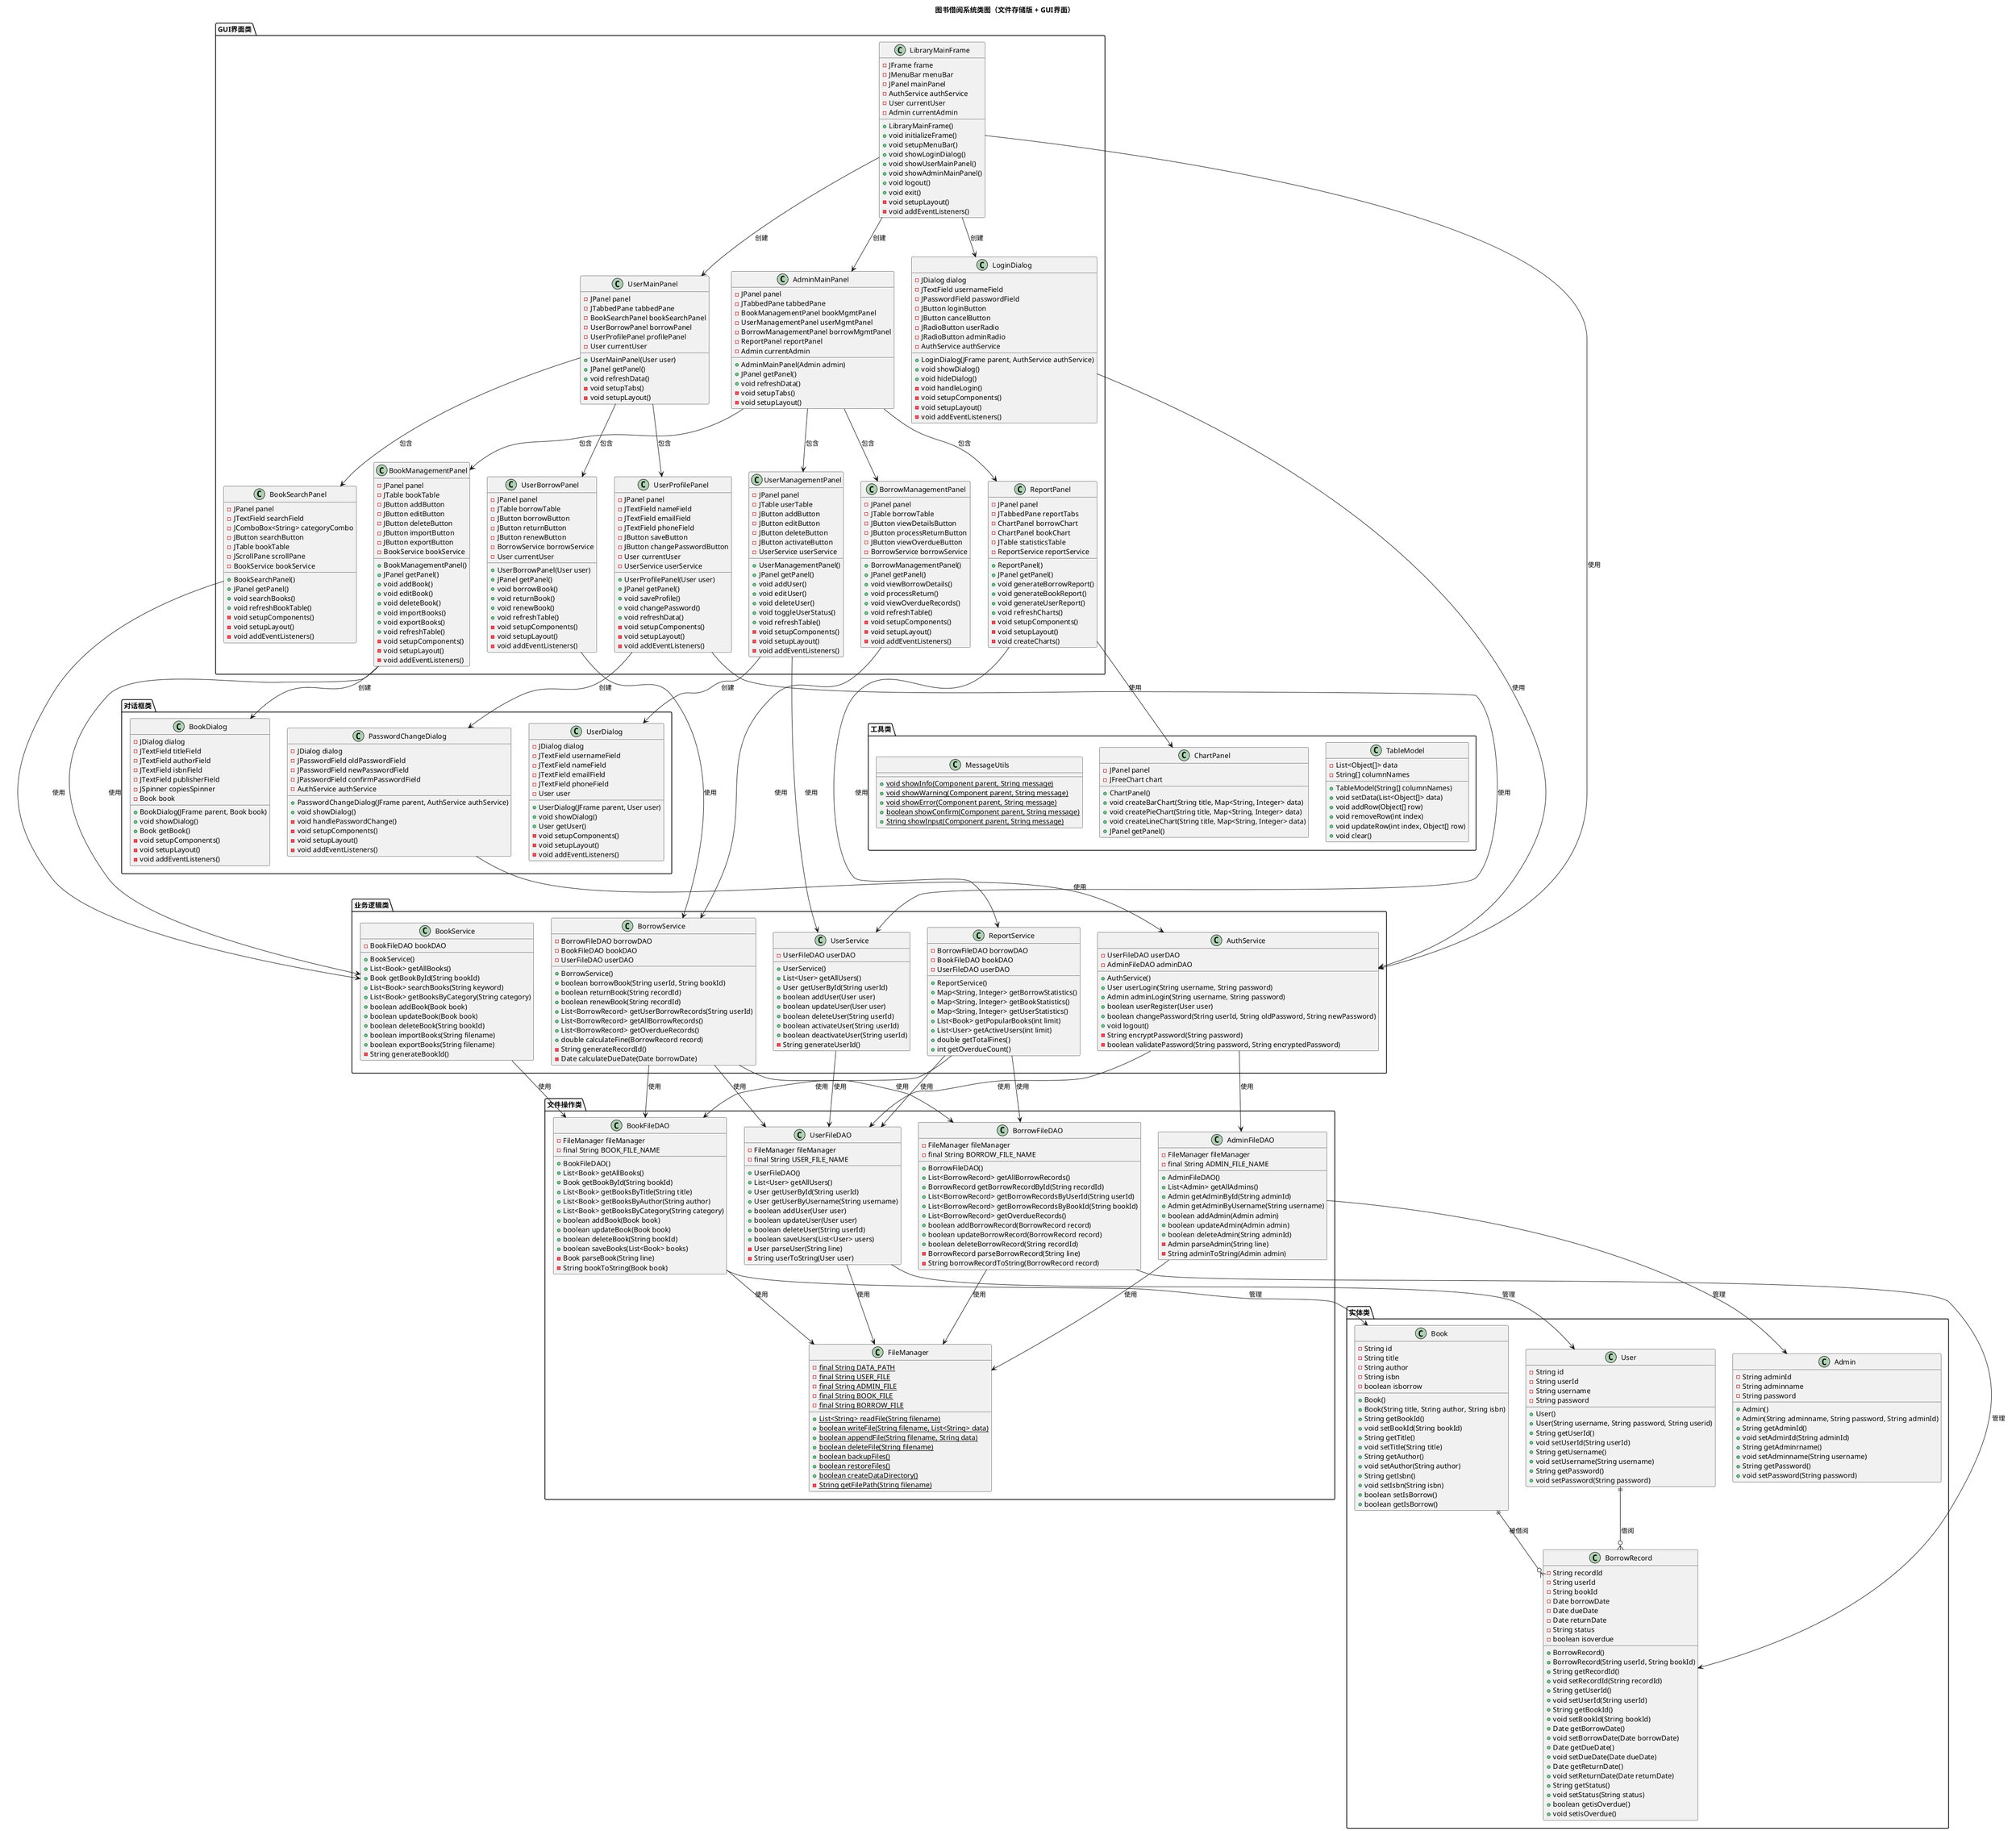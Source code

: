 @startuml 图书借阅系统类图

title 图书借阅系统类图（文件存储版 + GUI界面）

!define PRIVATE -
!define PUBLIC +
!define PROTECTED #
!define STATIC {static}

package "实体类" {
    class User {
        PRIVATE String id
        PRIVATE String userId
        PRIVATE String username
        PRIVATE String password
        
        PUBLIC User()
        PUBLIC User(String username, String password, String userid)
        PUBLIC String getUserId()
        PUBLIC void setUserId(String userId)
        PUBLIC String getUsername()
        PUBLIC void setUsername(String username)
        PUBLIC String getPassword()
        PUBLIC void setPassword(String password)
    }

    class Admin {
        PRIVATE String adminId
        PRIVATE String adminname
        PRIVATE String password
        
        PUBLIC Admin()
        PUBLIC Admin(String adminname, String password, String adminId)
        PUBLIC String getAdminId()
        PUBLIC void setAdminId(String adminId)
        PUBLIC String getAdminrname()
        PUBLIC void setAdminname(String username)
        PUBLIC String getPassword()
        PUBLIC void setPassword(String password)
    }

    class Book {
        PRIVATE String id
        PRIVATE String title
        PRIVATE String author
        PRIVATE String isbn
        PRIVATE boolean isborrow
        PUBLIC Book()
        PUBLIC Book(String title, String author, String isbn)
        PUBLIC String getBookId()
        PUBLIC void setBookId(String bookId)
        PUBLIC String getTitle()
        PUBLIC void setTitle(String title)
        PUBLIC String getAuthor()
        PUBLIC void setAuthor(String author)
        PUBLIC String getIsbn()
        PUBLIC void setIsbn(String isbn)
        PUBLIC boolean setIsBorrow()
        PUBLIC boolean getIsBorrow()
    }

    class BorrowRecord {
        PRIVATE String recordId
        PRIVATE String userId
        PRIVATE String bookId
        PRIVATE Date borrowDate
        PRIVATE Date dueDate
        PRIVATE Date returnDate
        PRIVATE String status
        PRIVATE boolean isoverdue
        
        PUBLIC BorrowRecord()
        PUBLIC BorrowRecord(String userId, String bookId)
        PUBLIC String getRecordId()
        PUBLIC void setRecordId(String recordId)
        PUBLIC String getUserId()
        PUBLIC void setUserId(String userId)
        PUBLIC String getBookId()
        PUBLIC void setBookId(String bookId)
        PUBLIC Date getBorrowDate()
        PUBLIC void setBorrowDate(Date borrowDate)
        PUBLIC Date getDueDate()
        PUBLIC void setDueDate(Date dueDate)
        PUBLIC Date getReturnDate()
        PUBLIC void setReturnDate(Date returnDate)
        PUBLIC String getStatus()
        PUBLIC void setStatus(String status)
        PUBLIC boolean getisOverdue()
        PUBLIC void setisOverdue() 
    }
}

package "文件操作类" {
    class FileManager {
        PRIVATE STATIC final String DATA_PATH
        PRIVATE STATIC final String USER_FILE
        PRIVATE STATIC final String ADMIN_FILE
        PRIVATE STATIC final String BOOK_FILE
        PRIVATE STATIC final String BORROW_FILE
        
        PUBLIC STATIC List<String> readFile(String filename)
        PUBLIC STATIC boolean writeFile(String filename, List<String> data)
        PUBLIC STATIC boolean appendFile(String filename, String data)
        PUBLIC STATIC boolean deleteFile(String filename)
        PUBLIC STATIC boolean backupFiles()
        PUBLIC STATIC boolean restoreFiles()
        PUBLIC STATIC boolean createDataDirectory()
        PRIVATE STATIC String getFilePath(String filename)
    }

    class UserFileDAO {
        PRIVATE FileManager fileManager
        PRIVATE final String USER_FILE_NAME
        
        PUBLIC UserFileDAO()
        PUBLIC List<User> getAllUsers()
        PUBLIC User getUserById(String userId)
        PUBLIC User getUserByUsername(String username)
        PUBLIC boolean addUser(User user)
        PUBLIC boolean updateUser(User user)
        PUBLIC boolean deleteUser(String userId)
        PUBLIC boolean saveUsers(List<User> users)
        PRIVATE User parseUser(String line)
        PRIVATE String userToString(User user)
    }

    class AdminFileDAO {
        PRIVATE FileManager fileManager
        PRIVATE final String ADMIN_FILE_NAME
        
        PUBLIC AdminFileDAO()
        PUBLIC List<Admin> getAllAdmins()
        PUBLIC Admin getAdminById(String adminId)
        PUBLIC Admin getAdminByUsername(String username)
        PUBLIC boolean addAdmin(Admin admin)
        PUBLIC boolean updateAdmin(Admin admin)
        PUBLIC boolean deleteAdmin(String adminId)
        PRIVATE Admin parseAdmin(String line)
        PRIVATE String adminToString(Admin admin)
    }

    class BookFileDAO {
        PRIVATE FileManager fileManager
        PRIVATE final String BOOK_FILE_NAME
        
        PUBLIC BookFileDAO()
        PUBLIC List<Book> getAllBooks()
        PUBLIC Book getBookById(String bookId)
        PUBLIC List<Book> getBooksByTitle(String title)
        PUBLIC List<Book> getBooksByAuthor(String author)
        PUBLIC List<Book> getBooksByCategory(String category)
        PUBLIC boolean addBook(Book book)
        PUBLIC boolean updateBook(Book book)
        PUBLIC boolean deleteBook(String bookId)
        PUBLIC boolean saveBooks(List<Book> books)
        PRIVATE Book parseBook(String line)
        PRIVATE String bookToString(Book book)
    }

    class BorrowFileDAO {
        PRIVATE FileManager fileManager
        PRIVATE final String BORROW_FILE_NAME
        
        PUBLIC BorrowFileDAO()
        PUBLIC List<BorrowRecord> getAllBorrowRecords()
        PUBLIC BorrowRecord getBorrowRecordById(String recordId)
        PUBLIC List<BorrowRecord> getBorrowRecordsByUserId(String userId)
        PUBLIC List<BorrowRecord> getBorrowRecordsByBookId(String bookId)
        PUBLIC List<BorrowRecord> getOverdueRecords()
        PUBLIC boolean addBorrowRecord(BorrowRecord record)
        PUBLIC boolean updateBorrowRecord(BorrowRecord record)
        PUBLIC boolean deleteBorrowRecord(String recordId)
        PRIVATE BorrowRecord parseBorrowRecord(String line)
        PRIVATE String borrowRecordToString(BorrowRecord record)
    }
}

package "业务逻辑类" {
    class AuthService {
        PRIVATE UserFileDAO userDAO
        PRIVATE AdminFileDAO adminDAO
        
        PUBLIC AuthService()
        PUBLIC User userLogin(String username, String password)
        PUBLIC Admin adminLogin(String username, String password)
        PUBLIC boolean userRegister(User user)
        PUBLIC boolean changePassword(String userId, String oldPassword, String newPassword)
        PUBLIC void logout()
        PRIVATE String encryptPassword(String password)
        PRIVATE boolean validatePassword(String password, String encryptedPassword)
    }

    class BookService {
        PRIVATE BookFileDAO bookDAO
        
        PUBLIC BookService()
        PUBLIC List<Book> getAllBooks()
        PUBLIC Book getBookById(String bookId)
        PUBLIC List<Book> searchBooks(String keyword)
        PUBLIC List<Book> getBooksByCategory(String category)
        PUBLIC boolean addBook(Book book)
        PUBLIC boolean updateBook(Book book)
        PUBLIC boolean deleteBook(String bookId)
        PUBLIC boolean importBooks(String filename)
        PUBLIC boolean exportBooks(String filename)
        PRIVATE String generateBookId()
    }

    class BorrowService {
        PRIVATE BorrowFileDAO borrowDAO
        PRIVATE BookFileDAO bookDAO
        PRIVATE UserFileDAO userDAO
        
        PUBLIC BorrowService()
        PUBLIC boolean borrowBook(String userId, String bookId)
        PUBLIC boolean returnBook(String recordId)
        PUBLIC boolean renewBook(String recordId)
        PUBLIC List<BorrowRecord> getUserBorrowRecords(String userId)
        PUBLIC List<BorrowRecord> getAllBorrowRecords()
        PUBLIC List<BorrowRecord> getOverdueRecords()
        PUBLIC double calculateFine(BorrowRecord record)
        PRIVATE String generateRecordId()
        PRIVATE Date calculateDueDate(Date borrowDate)
    }

    class UserService {
        PRIVATE UserFileDAO userDAO
        
        PUBLIC UserService()
        PUBLIC List<User> getAllUsers()
        PUBLIC User getUserById(String userId)
        PUBLIC boolean addUser(User user)
        PUBLIC boolean updateUser(User user)
        PUBLIC boolean deleteUser(String userId)
        PUBLIC boolean activateUser(String userId)
        PUBLIC boolean deactivateUser(String userId)
        PRIVATE String generateUserId()
    }

    class ReportService {
        PRIVATE BorrowFileDAO borrowDAO
        PRIVATE BookFileDAO bookDAO
        PRIVATE UserFileDAO userDAO
        
        PUBLIC ReportService()
        PUBLIC Map<String, Integer> getBorrowStatistics()
        PUBLIC Map<String, Integer> getBookStatistics()
        PUBLIC Map<String, Integer> getUserStatistics()
        PUBLIC List<Book> getPopularBooks(int limit)
        PUBLIC List<User> getActiveUsers(int limit)
        PUBLIC double getTotalFines()
        PUBLIC int getOverdueCount()
    }
}

package "GUI界面类" {
    class LibraryMainFrame {
        PRIVATE JFrame frame
        PRIVATE JMenuBar menuBar
        PRIVATE JPanel mainPanel
        PRIVATE AuthService authService
        PRIVATE User currentUser
        PRIVATE Admin currentAdmin
        
        PUBLIC LibraryMainFrame()
        PUBLIC void initializeFrame()
        PUBLIC void setupMenuBar()
        PUBLIC void showLoginDialog()
        PUBLIC void showUserMainPanel()
        PUBLIC void showAdminMainPanel()
        PUBLIC void logout()
        PUBLIC void exit()
        PRIVATE void setupLayout()
        PRIVATE void addEventListeners()
    }

    class LoginDialog {
        PRIVATE JDialog dialog
        PRIVATE JTextField usernameField
        PRIVATE JPasswordField passwordField
        PRIVATE JButton loginButton
        PRIVATE JButton cancelButton
        PRIVATE JRadioButton userRadio
        PRIVATE JRadioButton adminRadio
        PRIVATE AuthService authService
        
        PUBLIC LoginDialog(JFrame parent, AuthService authService)
        PUBLIC void showDialog()
        PUBLIC void hideDialog()
        PRIVATE void handleLogin()
        PRIVATE void setupComponents()
        PRIVATE void setupLayout()
        PRIVATE void addEventListeners()
    }

    class UserMainPanel {
        PRIVATE JPanel panel
        PRIVATE JTabbedPane tabbedPane
        PRIVATE BookSearchPanel bookSearchPanel
        PRIVATE UserBorrowPanel borrowPanel
        PRIVATE UserProfilePanel profilePanel
        PRIVATE User currentUser
        
        PUBLIC UserMainPanel(User user)
        PUBLIC JPanel getPanel()
        PUBLIC void refreshData()
        PRIVATE void setupTabs()
        PRIVATE void setupLayout()
    }

    class AdminMainPanel {
        PRIVATE JPanel panel
        PRIVATE JTabbedPane tabbedPane
        PRIVATE BookManagementPanel bookMgmtPanel
        PRIVATE UserManagementPanel userMgmtPanel
        PRIVATE BorrowManagementPanel borrowMgmtPanel
        PRIVATE ReportPanel reportPanel
        PRIVATE Admin currentAdmin
        
        PUBLIC AdminMainPanel(Admin admin)
        PUBLIC JPanel getPanel()
        PUBLIC void refreshData()
        PRIVATE void setupTabs()
        PRIVATE void setupLayout()
    }

    class BookSearchPanel {
        PRIVATE JPanel panel
        PRIVATE JTextField searchField
        PRIVATE JComboBox<String> categoryCombo
        PRIVATE JButton searchButton
        PRIVATE JTable bookTable
        PRIVATE JScrollPane scrollPane
        PRIVATE BookService bookService
        
        PUBLIC BookSearchPanel()
        PUBLIC JPanel getPanel()
        PUBLIC void searchBooks()
        PUBLIC void refreshBookTable()
        PRIVATE void setupComponents()
        PRIVATE void setupLayout()
        PRIVATE void addEventListeners()
    }

    class BookManagementPanel {
        PRIVATE JPanel panel
        PRIVATE JTable bookTable
        PRIVATE JButton addButton
        PRIVATE JButton editButton
        PRIVATE JButton deleteButton
        PRIVATE JButton importButton
        PRIVATE JButton exportButton
        PRIVATE BookService bookService
        
        PUBLIC BookManagementPanel()
        PUBLIC JPanel getPanel()
        PUBLIC void addBook()
        PUBLIC void editBook()
        PUBLIC void deleteBook()
        PUBLIC void importBooks()
        PUBLIC void exportBooks()
        PUBLIC void refreshTable()
        PRIVATE void setupComponents()
        PRIVATE void setupLayout()
        PRIVATE void addEventListeners()
    }

    class UserBorrowPanel {
        PRIVATE JPanel panel
        PRIVATE JTable borrowTable
        PRIVATE JButton borrowButton
        PRIVATE JButton returnButton
        PRIVATE JButton renewButton
        PRIVATE BorrowService borrowService
        PRIVATE User currentUser
        
        PUBLIC UserBorrowPanel(User user)
        PUBLIC JPanel getPanel()
        PUBLIC void borrowBook()
        PUBLIC void returnBook()
        PUBLIC void renewBook()
        PUBLIC void refreshTable()
        PRIVATE void setupComponents()
        PRIVATE void setupLayout()
        PRIVATE void addEventListeners()
    }

    class UserManagementPanel {
        PRIVATE JPanel panel
        PRIVATE JTable userTable
        PRIVATE JButton addButton
        PRIVATE JButton editButton
        PRIVATE JButton deleteButton
        PRIVATE JButton activateButton
        PRIVATE UserService userService
        
        PUBLIC UserManagementPanel()
        PUBLIC JPanel getPanel()
        PUBLIC void addUser()
        PUBLIC void editUser()
        PUBLIC void deleteUser()
        PUBLIC void toggleUserStatus()
        PUBLIC void refreshTable()
        PRIVATE void setupComponents()
        PRIVATE void setupLayout()
        PRIVATE void addEventListeners()
    }

    class BorrowManagementPanel {
        PRIVATE JPanel panel
        PRIVATE JTable borrowTable
        PRIVATE JButton viewDetailsButton
        PRIVATE JButton processReturnButton
        PRIVATE JButton viewOverdueButton
        PRIVATE BorrowService borrowService
        
        PUBLIC BorrowManagementPanel()
        PUBLIC JPanel getPanel()
        PUBLIC void viewBorrowDetails()
        PUBLIC void processReturn()
        PUBLIC void viewOverdueRecords()
        PUBLIC void refreshTable()
        PRIVATE void setupComponents()
        PRIVATE void setupLayout()
        PRIVATE void addEventListeners()
    }

    class ReportPanel {
        PRIVATE JPanel panel
        PRIVATE JTabbedPane reportTabs
        PRIVATE ChartPanel borrowChart
        PRIVATE ChartPanel bookChart
        PRIVATE JTable statisticsTable
        PRIVATE ReportService reportService
        
        PUBLIC ReportPanel()
        PUBLIC JPanel getPanel()
        PUBLIC void generateBorrowReport()
        PUBLIC void generateBookReport()
        PUBLIC void generateUserReport()
        PUBLIC void refreshCharts()
        PRIVATE void setupComponents()
        PRIVATE void setupLayout()
        PRIVATE void createCharts()
    }

    class UserProfilePanel {
        PRIVATE JPanel panel
        PRIVATE JTextField nameField
        PRIVATE JTextField emailField
        PRIVATE JTextField phoneField
        PRIVATE JButton saveButton
        PRIVATE JButton changePasswordButton
        PRIVATE User currentUser
        PRIVATE UserService userService
        
        PUBLIC UserProfilePanel(User user)
        PUBLIC JPanel getPanel()
        PUBLIC void saveProfile()
        PUBLIC void changePassword()
        PUBLIC void refreshData()
        PRIVATE void setupComponents()
        PRIVATE void setupLayout()
        PRIVATE void addEventListeners()
    }
}

package "对话框类" {
    class BookDialog {
        PRIVATE JDialog dialog
        PRIVATE JTextField titleField
        PRIVATE JTextField authorField
        PRIVATE JTextField isbnField
        PRIVATE JTextField publisherField
        PRIVATE JSpinner copiesSpinner
        PRIVATE Book book
        
        PUBLIC BookDialog(JFrame parent, Book book)
        PUBLIC void showDialog()
        PUBLIC Book getBook()
        PRIVATE void setupComponents()
        PRIVATE void setupLayout()
        PRIVATE void addEventListeners()
    }

    class UserDialog {
        PRIVATE JDialog dialog
        PRIVATE JTextField usernameField
        PRIVATE JTextField nameField
        PRIVATE JTextField emailField
        PRIVATE JTextField phoneField
        PRIVATE User user
        
        PUBLIC UserDialog(JFrame parent, User user)
        PUBLIC void showDialog()
        PUBLIC User getUser()
        PRIVATE void setupComponents()
        PRIVATE void setupLayout()
        PRIVATE void addEventListeners()
    }

    class PasswordChangeDialog {
        PRIVATE JDialog dialog
        PRIVATE JPasswordField oldPasswordField
        PRIVATE JPasswordField newPasswordField
        PRIVATE JPasswordField confirmPasswordField
        PRIVATE AuthService authService
        
        PUBLIC PasswordChangeDialog(JFrame parent, AuthService authService)
        PUBLIC void showDialog()
        PRIVATE void handlePasswordChange()
        PRIVATE void setupComponents()
        PRIVATE void setupLayout()
        PRIVATE void addEventListeners()
    }
}

package "工具类" {
    class TableModel {
        PRIVATE List<Object[]> data
        PRIVATE String[] columnNames
        
        PUBLIC TableModel(String[] columnNames)
        PUBLIC void setData(List<Object[]> data)
        PUBLIC void addRow(Object[] row)
        PUBLIC void removeRow(int index)
        PUBLIC void updateRow(int index, Object[] row)
        PUBLIC void clear()
    }

    class ChartPanel {
        PRIVATE JPanel panel
        PRIVATE JFreeChart chart
        
        PUBLIC ChartPanel()
        PUBLIC void createBarChart(String title, Map<String, Integer> data)
        PUBLIC void createPieChart(String title, Map<String, Integer> data)
        PUBLIC void createLineChart(String title, Map<String, Integer> data)
        PUBLIC JPanel getPanel()
    }

    class MessageUtils {
        PUBLIC STATIC void showInfo(Component parent, String message)
        PUBLIC STATIC void showWarning(Component parent, String message)
        PUBLIC STATIC void showError(Component parent, String message)
        PUBLIC STATIC boolean showConfirm(Component parent, String message)
        PUBLIC STATIC String showInput(Component parent, String message)
    }
}

' 关系定义
User ||--o{ BorrowRecord : "借阅"
Book ||--o{ BorrowRecord : "被借阅"

UserFileDAO --> User : "管理"
AdminFileDAO --> Admin : "管理"
BookFileDAO --> Book : "管理"
BorrowFileDAO --> BorrowRecord : "管理"

UserFileDAO --> FileManager : "使用"
AdminFileDAO --> FileManager : "使用"
BookFileDAO --> FileManager : "使用"
BorrowFileDAO --> FileManager : "使用"

AuthService --> UserFileDAO : "使用"
AuthService --> AdminFileDAO : "使用"
BookService --> BookFileDAO : "使用"
BorrowService --> BorrowFileDAO : "使用"
BorrowService --> BookFileDAO : "使用"
BorrowService --> UserFileDAO : "使用"
UserService --> UserFileDAO : "使用"
ReportService --> BorrowFileDAO : "使用"
ReportService --> BookFileDAO : "使用"
ReportService --> UserFileDAO : "使用"

LibraryMainFrame --> AuthService : "使用"
LibraryMainFrame --> LoginDialog : "创建"
LibraryMainFrame --> UserMainPanel : "创建"
LibraryMainFrame --> AdminMainPanel : "创建"

LoginDialog --> AuthService : "使用"
UserMainPanel --> BookSearchPanel : "包含"
UserMainPanel --> UserBorrowPanel : "包含"
UserMainPanel --> UserProfilePanel : "包含"

AdminMainPanel --> BookManagementPanel : "包含"
AdminMainPanel --> UserManagementPanel : "包含"
AdminMainPanel --> BorrowManagementPanel : "包含"
AdminMainPanel --> ReportPanel : "包含"

BookSearchPanel --> BookService : "使用"
BookManagementPanel --> BookService : "使用"
BookManagementPanel --> BookDialog : "创建"
UserBorrowPanel --> BorrowService : "使用"
UserManagementPanel --> UserService : "使用"
UserManagementPanel --> UserDialog : "创建"
BorrowManagementPanel --> BorrowService : "使用"
ReportPanel --> ReportService : "使用"
ReportPanel --> ChartPanel : "使用"
UserProfilePanel --> UserService : "使用"
UserProfilePanel --> PasswordChangeDialog : "创建"

PasswordChangeDialog --> AuthService : "使用"

@enduml